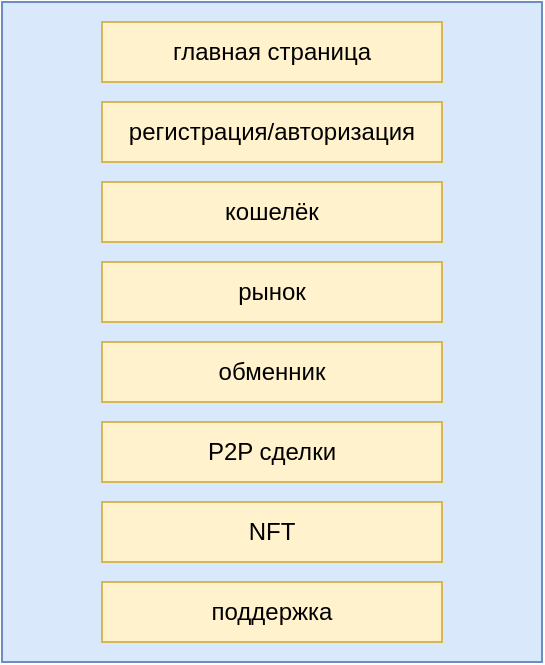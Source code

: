 <mxfile version="20.8.3" type="github">
  <diagram id="_3_pIXkezDL_m9sIujSu" name="Страница 1">
    <mxGraphModel dx="753" dy="517" grid="1" gridSize="10" guides="1" tooltips="1" connect="1" arrows="1" fold="1" page="1" pageScale="1" pageWidth="827" pageHeight="1169" math="0" shadow="0">
      <root>
        <mxCell id="0" />
        <mxCell id="1" parent="0" />
        <mxCell id="JYF0FqFIY5jHWDaa28IL-1" value="" style="rounded=0;whiteSpace=wrap;html=1;fillColor=#dae8fc;strokeColor=#6c8ebf;" vertex="1" parent="1">
          <mxGeometry x="160" y="30" width="270" height="330" as="geometry" />
        </mxCell>
        <mxCell id="JYF0FqFIY5jHWDaa28IL-2" value="" style="rounded=0;whiteSpace=wrap;html=1;fillColor=#fff2cc;strokeColor=#d6b656;" vertex="1" parent="1">
          <mxGeometry x="210" y="40" width="170" height="30" as="geometry" />
        </mxCell>
        <mxCell id="JYF0FqFIY5jHWDaa28IL-3" value="главная страница" style="text;html=1;align=center;verticalAlign=middle;whiteSpace=wrap;rounded=0;" vertex="1" parent="1">
          <mxGeometry x="240" y="40" width="110" height="30" as="geometry" />
        </mxCell>
        <mxCell id="JYF0FqFIY5jHWDaa28IL-6" value="" style="rounded=0;whiteSpace=wrap;html=1;fillColor=#fff2cc;strokeColor=#d6b656;" vertex="1" parent="1">
          <mxGeometry x="210" y="80" width="170" height="30" as="geometry" />
        </mxCell>
        <mxCell id="JYF0FqFIY5jHWDaa28IL-7" value="регистрация/авторизация" style="text;html=1;align=center;verticalAlign=middle;whiteSpace=wrap;rounded=0;" vertex="1" parent="1">
          <mxGeometry x="220" y="80" width="150" height="30" as="geometry" />
        </mxCell>
        <mxCell id="JYF0FqFIY5jHWDaa28IL-8" value="" style="rounded=0;whiteSpace=wrap;html=1;fillColor=#fff2cc;strokeColor=#d6b656;" vertex="1" parent="1">
          <mxGeometry x="210" y="120" width="170" height="30" as="geometry" />
        </mxCell>
        <mxCell id="JYF0FqFIY5jHWDaa28IL-9" value="кошелёк" style="text;html=1;align=center;verticalAlign=middle;whiteSpace=wrap;rounded=0;" vertex="1" parent="1">
          <mxGeometry x="240" y="120" width="110" height="30" as="geometry" />
        </mxCell>
        <mxCell id="JYF0FqFIY5jHWDaa28IL-10" value="" style="rounded=0;whiteSpace=wrap;html=1;fillColor=#fff2cc;strokeColor=#d6b656;" vertex="1" parent="1">
          <mxGeometry x="210" y="160" width="170" height="30" as="geometry" />
        </mxCell>
        <mxCell id="JYF0FqFIY5jHWDaa28IL-11" value="рынок" style="text;html=1;align=center;verticalAlign=middle;whiteSpace=wrap;rounded=0;" vertex="1" parent="1">
          <mxGeometry x="240" y="160" width="110" height="30" as="geometry" />
        </mxCell>
        <mxCell id="JYF0FqFIY5jHWDaa28IL-12" value="" style="rounded=0;whiteSpace=wrap;html=1;fillColor=#fff2cc;strokeColor=#d6b656;" vertex="1" parent="1">
          <mxGeometry x="210" y="200" width="170" height="30" as="geometry" />
        </mxCell>
        <mxCell id="JYF0FqFIY5jHWDaa28IL-13" value="обменник" style="text;html=1;align=center;verticalAlign=middle;whiteSpace=wrap;rounded=0;" vertex="1" parent="1">
          <mxGeometry x="240" y="200" width="110" height="30" as="geometry" />
        </mxCell>
        <mxCell id="JYF0FqFIY5jHWDaa28IL-14" value="" style="rounded=0;whiteSpace=wrap;html=1;fillColor=#fff2cc;strokeColor=#d6b656;" vertex="1" parent="1">
          <mxGeometry x="210" y="240" width="170" height="30" as="geometry" />
        </mxCell>
        <mxCell id="JYF0FqFIY5jHWDaa28IL-15" value="P2P сделки" style="text;html=1;align=center;verticalAlign=middle;whiteSpace=wrap;rounded=0;" vertex="1" parent="1">
          <mxGeometry x="240" y="240" width="110" height="30" as="geometry" />
        </mxCell>
        <mxCell id="JYF0FqFIY5jHWDaa28IL-16" value="" style="rounded=0;whiteSpace=wrap;html=1;fillColor=#fff2cc;strokeColor=#d6b656;" vertex="1" parent="1">
          <mxGeometry x="210" y="280" width="170" height="30" as="geometry" />
        </mxCell>
        <mxCell id="JYF0FqFIY5jHWDaa28IL-17" value="NFT" style="text;html=1;align=center;verticalAlign=middle;whiteSpace=wrap;rounded=0;" vertex="1" parent="1">
          <mxGeometry x="240" y="280" width="110" height="30" as="geometry" />
        </mxCell>
        <mxCell id="JYF0FqFIY5jHWDaa28IL-18" value="" style="rounded=0;whiteSpace=wrap;html=1;fillColor=#fff2cc;strokeColor=#d6b656;" vertex="1" parent="1">
          <mxGeometry x="210" y="320" width="170" height="30" as="geometry" />
        </mxCell>
        <mxCell id="JYF0FqFIY5jHWDaa28IL-19" value="поддержка" style="text;html=1;align=center;verticalAlign=middle;whiteSpace=wrap;rounded=0;" vertex="1" parent="1">
          <mxGeometry x="240" y="320" width="110" height="30" as="geometry" />
        </mxCell>
      </root>
    </mxGraphModel>
  </diagram>
</mxfile>
